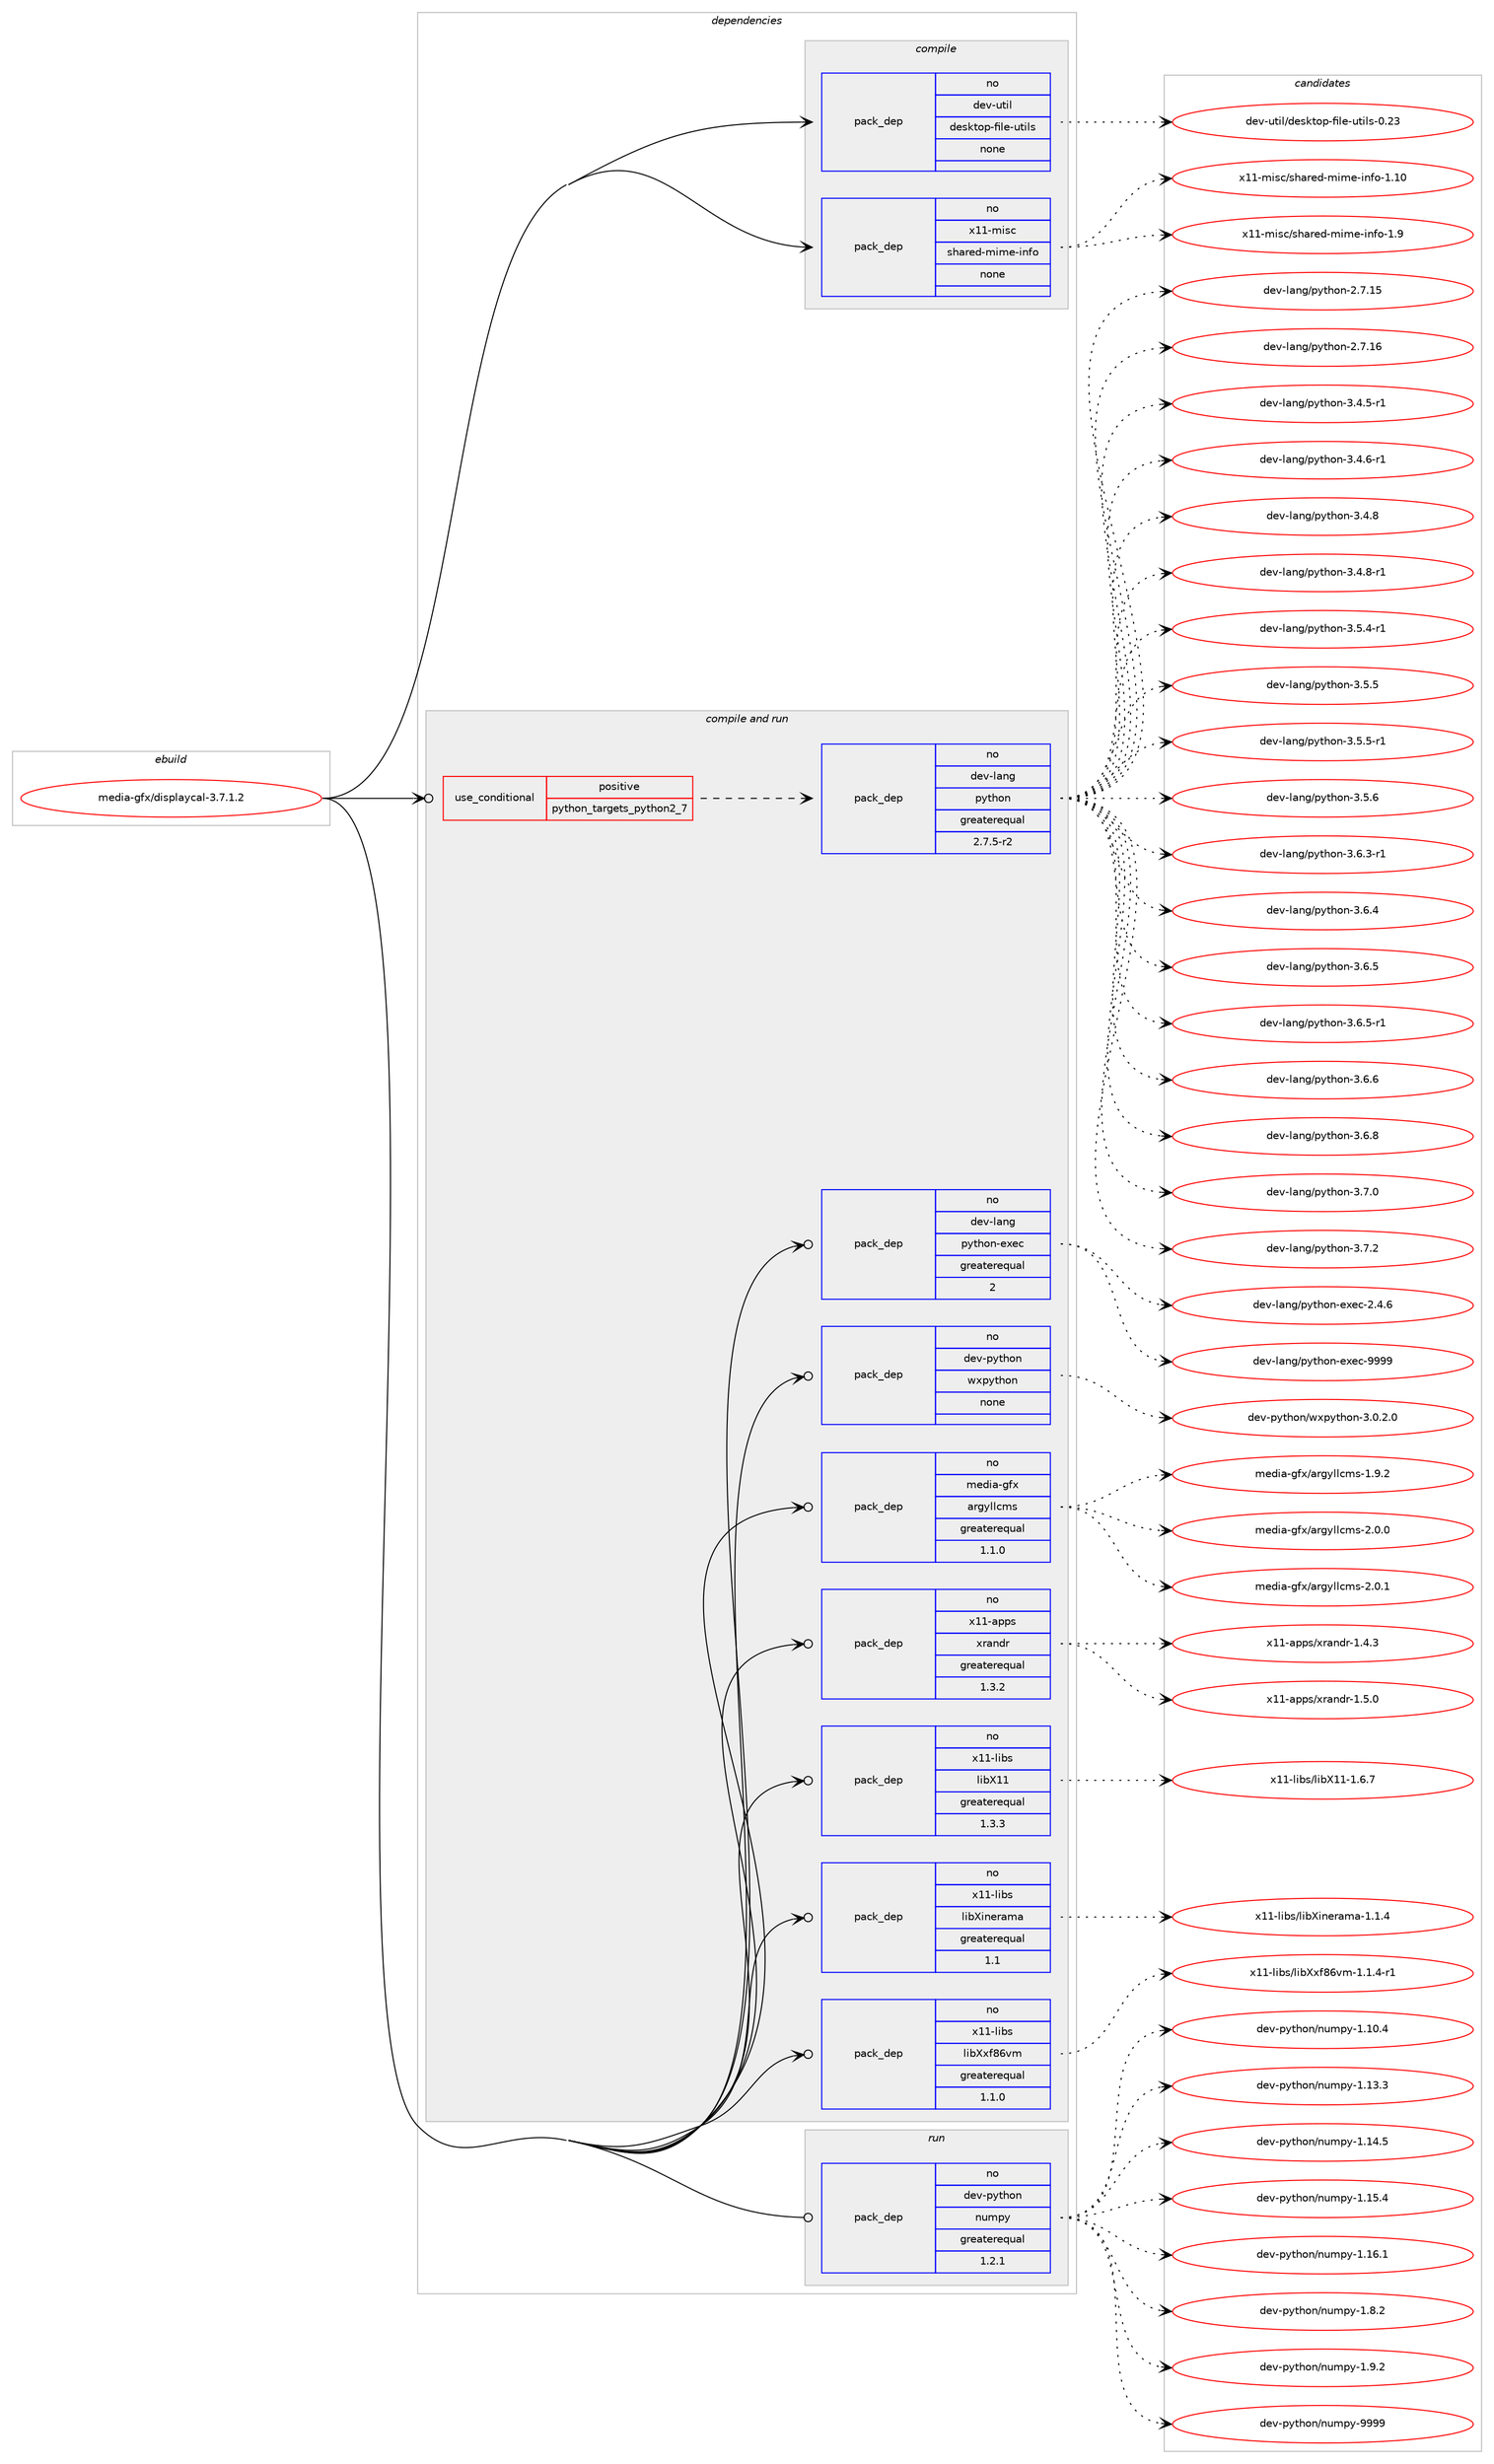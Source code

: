 digraph prolog {

# *************
# Graph options
# *************

newrank=true;
concentrate=true;
compound=true;
graph [rankdir=LR,fontname=Helvetica,fontsize=10,ranksep=1.5];#, ranksep=2.5, nodesep=0.2];
edge  [arrowhead=vee];
node  [fontname=Helvetica,fontsize=10];

# **********
# The ebuild
# **********

subgraph cluster_leftcol {
color=gray;
rank=same;
label=<<i>ebuild</i>>;
id [label="media-gfx/displaycal-3.7.1.2", color=red, width=4, href="../media-gfx/displaycal-3.7.1.2.svg"];
}

# ****************
# The dependencies
# ****************

subgraph cluster_midcol {
color=gray;
label=<<i>dependencies</i>>;
subgraph cluster_compile {
fillcolor="#eeeeee";
style=filled;
label=<<i>compile</i>>;
subgraph pack1144686 {
dependency1602460 [label=<<TABLE BORDER="0" CELLBORDER="1" CELLSPACING="0" CELLPADDING="4" WIDTH="220"><TR><TD ROWSPAN="6" CELLPADDING="30">pack_dep</TD></TR><TR><TD WIDTH="110">no</TD></TR><TR><TD>dev-util</TD></TR><TR><TD>desktop-file-utils</TD></TR><TR><TD>none</TD></TR><TR><TD></TD></TR></TABLE>>, shape=none, color=blue];
}
id:e -> dependency1602460:w [weight=20,style="solid",arrowhead="vee"];
subgraph pack1144687 {
dependency1602461 [label=<<TABLE BORDER="0" CELLBORDER="1" CELLSPACING="0" CELLPADDING="4" WIDTH="220"><TR><TD ROWSPAN="6" CELLPADDING="30">pack_dep</TD></TR><TR><TD WIDTH="110">no</TD></TR><TR><TD>x11-misc</TD></TR><TR><TD>shared-mime-info</TD></TR><TR><TD>none</TD></TR><TR><TD></TD></TR></TABLE>>, shape=none, color=blue];
}
id:e -> dependency1602461:w [weight=20,style="solid",arrowhead="vee"];
}
subgraph cluster_compileandrun {
fillcolor="#eeeeee";
style=filled;
label=<<i>compile and run</i>>;
subgraph cond432226 {
dependency1602462 [label=<<TABLE BORDER="0" CELLBORDER="1" CELLSPACING="0" CELLPADDING="4"><TR><TD ROWSPAN="3" CELLPADDING="10">use_conditional</TD></TR><TR><TD>positive</TD></TR><TR><TD>python_targets_python2_7</TD></TR></TABLE>>, shape=none, color=red];
subgraph pack1144688 {
dependency1602463 [label=<<TABLE BORDER="0" CELLBORDER="1" CELLSPACING="0" CELLPADDING="4" WIDTH="220"><TR><TD ROWSPAN="6" CELLPADDING="30">pack_dep</TD></TR><TR><TD WIDTH="110">no</TD></TR><TR><TD>dev-lang</TD></TR><TR><TD>python</TD></TR><TR><TD>greaterequal</TD></TR><TR><TD>2.7.5-r2</TD></TR></TABLE>>, shape=none, color=blue];
}
dependency1602462:e -> dependency1602463:w [weight=20,style="dashed",arrowhead="vee"];
}
id:e -> dependency1602462:w [weight=20,style="solid",arrowhead="odotvee"];
subgraph pack1144689 {
dependency1602464 [label=<<TABLE BORDER="0" CELLBORDER="1" CELLSPACING="0" CELLPADDING="4" WIDTH="220"><TR><TD ROWSPAN="6" CELLPADDING="30">pack_dep</TD></TR><TR><TD WIDTH="110">no</TD></TR><TR><TD>dev-lang</TD></TR><TR><TD>python-exec</TD></TR><TR><TD>greaterequal</TD></TR><TR><TD>2</TD></TR></TABLE>>, shape=none, color=blue];
}
id:e -> dependency1602464:w [weight=20,style="solid",arrowhead="odotvee"];
subgraph pack1144690 {
dependency1602465 [label=<<TABLE BORDER="0" CELLBORDER="1" CELLSPACING="0" CELLPADDING="4" WIDTH="220"><TR><TD ROWSPAN="6" CELLPADDING="30">pack_dep</TD></TR><TR><TD WIDTH="110">no</TD></TR><TR><TD>dev-python</TD></TR><TR><TD>wxpython</TD></TR><TR><TD>none</TD></TR><TR><TD></TD></TR></TABLE>>, shape=none, color=blue];
}
id:e -> dependency1602465:w [weight=20,style="solid",arrowhead="odotvee"];
subgraph pack1144691 {
dependency1602466 [label=<<TABLE BORDER="0" CELLBORDER="1" CELLSPACING="0" CELLPADDING="4" WIDTH="220"><TR><TD ROWSPAN="6" CELLPADDING="30">pack_dep</TD></TR><TR><TD WIDTH="110">no</TD></TR><TR><TD>media-gfx</TD></TR><TR><TD>argyllcms</TD></TR><TR><TD>greaterequal</TD></TR><TR><TD>1.1.0</TD></TR></TABLE>>, shape=none, color=blue];
}
id:e -> dependency1602466:w [weight=20,style="solid",arrowhead="odotvee"];
subgraph pack1144692 {
dependency1602467 [label=<<TABLE BORDER="0" CELLBORDER="1" CELLSPACING="0" CELLPADDING="4" WIDTH="220"><TR><TD ROWSPAN="6" CELLPADDING="30">pack_dep</TD></TR><TR><TD WIDTH="110">no</TD></TR><TR><TD>x11-apps</TD></TR><TR><TD>xrandr</TD></TR><TR><TD>greaterequal</TD></TR><TR><TD>1.3.2</TD></TR></TABLE>>, shape=none, color=blue];
}
id:e -> dependency1602467:w [weight=20,style="solid",arrowhead="odotvee"];
subgraph pack1144693 {
dependency1602468 [label=<<TABLE BORDER="0" CELLBORDER="1" CELLSPACING="0" CELLPADDING="4" WIDTH="220"><TR><TD ROWSPAN="6" CELLPADDING="30">pack_dep</TD></TR><TR><TD WIDTH="110">no</TD></TR><TR><TD>x11-libs</TD></TR><TR><TD>libX11</TD></TR><TR><TD>greaterequal</TD></TR><TR><TD>1.3.3</TD></TR></TABLE>>, shape=none, color=blue];
}
id:e -> dependency1602468:w [weight=20,style="solid",arrowhead="odotvee"];
subgraph pack1144694 {
dependency1602469 [label=<<TABLE BORDER="0" CELLBORDER="1" CELLSPACING="0" CELLPADDING="4" WIDTH="220"><TR><TD ROWSPAN="6" CELLPADDING="30">pack_dep</TD></TR><TR><TD WIDTH="110">no</TD></TR><TR><TD>x11-libs</TD></TR><TR><TD>libXinerama</TD></TR><TR><TD>greaterequal</TD></TR><TR><TD>1.1</TD></TR></TABLE>>, shape=none, color=blue];
}
id:e -> dependency1602469:w [weight=20,style="solid",arrowhead="odotvee"];
subgraph pack1144695 {
dependency1602470 [label=<<TABLE BORDER="0" CELLBORDER="1" CELLSPACING="0" CELLPADDING="4" WIDTH="220"><TR><TD ROWSPAN="6" CELLPADDING="30">pack_dep</TD></TR><TR><TD WIDTH="110">no</TD></TR><TR><TD>x11-libs</TD></TR><TR><TD>libXxf86vm</TD></TR><TR><TD>greaterequal</TD></TR><TR><TD>1.1.0</TD></TR></TABLE>>, shape=none, color=blue];
}
id:e -> dependency1602470:w [weight=20,style="solid",arrowhead="odotvee"];
}
subgraph cluster_run {
fillcolor="#eeeeee";
style=filled;
label=<<i>run</i>>;
subgraph pack1144696 {
dependency1602471 [label=<<TABLE BORDER="0" CELLBORDER="1" CELLSPACING="0" CELLPADDING="4" WIDTH="220"><TR><TD ROWSPAN="6" CELLPADDING="30">pack_dep</TD></TR><TR><TD WIDTH="110">no</TD></TR><TR><TD>dev-python</TD></TR><TR><TD>numpy</TD></TR><TR><TD>greaterequal</TD></TR><TR><TD>1.2.1</TD></TR></TABLE>>, shape=none, color=blue];
}
id:e -> dependency1602471:w [weight=20,style="solid",arrowhead="odot"];
}
}

# **************
# The candidates
# **************

subgraph cluster_choices {
rank=same;
color=gray;
label=<<i>candidates</i>>;

subgraph choice1144686 {
color=black;
nodesep=1;
choice100101118451171161051084710010111510711611111245102105108101451171161051081154548465051 [label="dev-util/desktop-file-utils-0.23", color=red, width=4,href="../dev-util/desktop-file-utils-0.23.svg"];
dependency1602460:e -> choice100101118451171161051084710010111510711611111245102105108101451171161051081154548465051:w [style=dotted,weight="100"];
}
subgraph choice1144687 {
color=black;
nodesep=1;
choice12049494510910511599471151049711410110045109105109101451051101021114549464948 [label="x11-misc/shared-mime-info-1.10", color=red, width=4,href="../x11-misc/shared-mime-info-1.10.svg"];
choice120494945109105115994711510497114101100451091051091014510511010211145494657 [label="x11-misc/shared-mime-info-1.9", color=red, width=4,href="../x11-misc/shared-mime-info-1.9.svg"];
dependency1602461:e -> choice12049494510910511599471151049711410110045109105109101451051101021114549464948:w [style=dotted,weight="100"];
dependency1602461:e -> choice120494945109105115994711510497114101100451091051091014510511010211145494657:w [style=dotted,weight="100"];
}
subgraph choice1144688 {
color=black;
nodesep=1;
choice10010111845108971101034711212111610411111045504655464953 [label="dev-lang/python-2.7.15", color=red, width=4,href="../dev-lang/python-2.7.15.svg"];
choice10010111845108971101034711212111610411111045504655464954 [label="dev-lang/python-2.7.16", color=red, width=4,href="../dev-lang/python-2.7.16.svg"];
choice1001011184510897110103471121211161041111104551465246534511449 [label="dev-lang/python-3.4.5-r1", color=red, width=4,href="../dev-lang/python-3.4.5-r1.svg"];
choice1001011184510897110103471121211161041111104551465246544511449 [label="dev-lang/python-3.4.6-r1", color=red, width=4,href="../dev-lang/python-3.4.6-r1.svg"];
choice100101118451089711010347112121116104111110455146524656 [label="dev-lang/python-3.4.8", color=red, width=4,href="../dev-lang/python-3.4.8.svg"];
choice1001011184510897110103471121211161041111104551465246564511449 [label="dev-lang/python-3.4.8-r1", color=red, width=4,href="../dev-lang/python-3.4.8-r1.svg"];
choice1001011184510897110103471121211161041111104551465346524511449 [label="dev-lang/python-3.5.4-r1", color=red, width=4,href="../dev-lang/python-3.5.4-r1.svg"];
choice100101118451089711010347112121116104111110455146534653 [label="dev-lang/python-3.5.5", color=red, width=4,href="../dev-lang/python-3.5.5.svg"];
choice1001011184510897110103471121211161041111104551465346534511449 [label="dev-lang/python-3.5.5-r1", color=red, width=4,href="../dev-lang/python-3.5.5-r1.svg"];
choice100101118451089711010347112121116104111110455146534654 [label="dev-lang/python-3.5.6", color=red, width=4,href="../dev-lang/python-3.5.6.svg"];
choice1001011184510897110103471121211161041111104551465446514511449 [label="dev-lang/python-3.6.3-r1", color=red, width=4,href="../dev-lang/python-3.6.3-r1.svg"];
choice100101118451089711010347112121116104111110455146544652 [label="dev-lang/python-3.6.4", color=red, width=4,href="../dev-lang/python-3.6.4.svg"];
choice100101118451089711010347112121116104111110455146544653 [label="dev-lang/python-3.6.5", color=red, width=4,href="../dev-lang/python-3.6.5.svg"];
choice1001011184510897110103471121211161041111104551465446534511449 [label="dev-lang/python-3.6.5-r1", color=red, width=4,href="../dev-lang/python-3.6.5-r1.svg"];
choice100101118451089711010347112121116104111110455146544654 [label="dev-lang/python-3.6.6", color=red, width=4,href="../dev-lang/python-3.6.6.svg"];
choice100101118451089711010347112121116104111110455146544656 [label="dev-lang/python-3.6.8", color=red, width=4,href="../dev-lang/python-3.6.8.svg"];
choice100101118451089711010347112121116104111110455146554648 [label="dev-lang/python-3.7.0", color=red, width=4,href="../dev-lang/python-3.7.0.svg"];
choice100101118451089711010347112121116104111110455146554650 [label="dev-lang/python-3.7.2", color=red, width=4,href="../dev-lang/python-3.7.2.svg"];
dependency1602463:e -> choice10010111845108971101034711212111610411111045504655464953:w [style=dotted,weight="100"];
dependency1602463:e -> choice10010111845108971101034711212111610411111045504655464954:w [style=dotted,weight="100"];
dependency1602463:e -> choice1001011184510897110103471121211161041111104551465246534511449:w [style=dotted,weight="100"];
dependency1602463:e -> choice1001011184510897110103471121211161041111104551465246544511449:w [style=dotted,weight="100"];
dependency1602463:e -> choice100101118451089711010347112121116104111110455146524656:w [style=dotted,weight="100"];
dependency1602463:e -> choice1001011184510897110103471121211161041111104551465246564511449:w [style=dotted,weight="100"];
dependency1602463:e -> choice1001011184510897110103471121211161041111104551465346524511449:w [style=dotted,weight="100"];
dependency1602463:e -> choice100101118451089711010347112121116104111110455146534653:w [style=dotted,weight="100"];
dependency1602463:e -> choice1001011184510897110103471121211161041111104551465346534511449:w [style=dotted,weight="100"];
dependency1602463:e -> choice100101118451089711010347112121116104111110455146534654:w [style=dotted,weight="100"];
dependency1602463:e -> choice1001011184510897110103471121211161041111104551465446514511449:w [style=dotted,weight="100"];
dependency1602463:e -> choice100101118451089711010347112121116104111110455146544652:w [style=dotted,weight="100"];
dependency1602463:e -> choice100101118451089711010347112121116104111110455146544653:w [style=dotted,weight="100"];
dependency1602463:e -> choice1001011184510897110103471121211161041111104551465446534511449:w [style=dotted,weight="100"];
dependency1602463:e -> choice100101118451089711010347112121116104111110455146544654:w [style=dotted,weight="100"];
dependency1602463:e -> choice100101118451089711010347112121116104111110455146544656:w [style=dotted,weight="100"];
dependency1602463:e -> choice100101118451089711010347112121116104111110455146554648:w [style=dotted,weight="100"];
dependency1602463:e -> choice100101118451089711010347112121116104111110455146554650:w [style=dotted,weight="100"];
}
subgraph choice1144689 {
color=black;
nodesep=1;
choice1001011184510897110103471121211161041111104510112010199455046524654 [label="dev-lang/python-exec-2.4.6", color=red, width=4,href="../dev-lang/python-exec-2.4.6.svg"];
choice10010111845108971101034711212111610411111045101120101994557575757 [label="dev-lang/python-exec-9999", color=red, width=4,href="../dev-lang/python-exec-9999.svg"];
dependency1602464:e -> choice1001011184510897110103471121211161041111104510112010199455046524654:w [style=dotted,weight="100"];
dependency1602464:e -> choice10010111845108971101034711212111610411111045101120101994557575757:w [style=dotted,weight="100"];
}
subgraph choice1144690 {
color=black;
nodesep=1;
choice10010111845112121116104111110471191201121211161041111104551464846504648 [label="dev-python/wxpython-3.0.2.0", color=red, width=4,href="../dev-python/wxpython-3.0.2.0.svg"];
dependency1602465:e -> choice10010111845112121116104111110471191201121211161041111104551464846504648:w [style=dotted,weight="100"];
}
subgraph choice1144691 {
color=black;
nodesep=1;
choice1091011001059745103102120479711410312110810899109115454946574650 [label="media-gfx/argyllcms-1.9.2", color=red, width=4,href="../media-gfx/argyllcms-1.9.2.svg"];
choice1091011001059745103102120479711410312110810899109115455046484648 [label="media-gfx/argyllcms-2.0.0", color=red, width=4,href="../media-gfx/argyllcms-2.0.0.svg"];
choice1091011001059745103102120479711410312110810899109115455046484649 [label="media-gfx/argyllcms-2.0.1", color=red, width=4,href="../media-gfx/argyllcms-2.0.1.svg"];
dependency1602466:e -> choice1091011001059745103102120479711410312110810899109115454946574650:w [style=dotted,weight="100"];
dependency1602466:e -> choice1091011001059745103102120479711410312110810899109115455046484648:w [style=dotted,weight="100"];
dependency1602466:e -> choice1091011001059745103102120479711410312110810899109115455046484649:w [style=dotted,weight="100"];
}
subgraph choice1144692 {
color=black;
nodesep=1;
choice120494945971121121154712011497110100114454946524651 [label="x11-apps/xrandr-1.4.3", color=red, width=4,href="../x11-apps/xrandr-1.4.3.svg"];
choice120494945971121121154712011497110100114454946534648 [label="x11-apps/xrandr-1.5.0", color=red, width=4,href="../x11-apps/xrandr-1.5.0.svg"];
dependency1602467:e -> choice120494945971121121154712011497110100114454946524651:w [style=dotted,weight="100"];
dependency1602467:e -> choice120494945971121121154712011497110100114454946534648:w [style=dotted,weight="100"];
}
subgraph choice1144693 {
color=black;
nodesep=1;
choice120494945108105981154710810598884949454946544655 [label="x11-libs/libX11-1.6.7", color=red, width=4,href="../x11-libs/libX11-1.6.7.svg"];
dependency1602468:e -> choice120494945108105981154710810598884949454946544655:w [style=dotted,weight="100"];
}
subgraph choice1144694 {
color=black;
nodesep=1;
choice120494945108105981154710810598881051101011149710997454946494652 [label="x11-libs/libXinerama-1.1.4", color=red, width=4,href="../x11-libs/libXinerama-1.1.4.svg"];
dependency1602469:e -> choice120494945108105981154710810598881051101011149710997454946494652:w [style=dotted,weight="100"];
}
subgraph choice1144695 {
color=black;
nodesep=1;
choice1204949451081059811547108105988812010256541181094549464946524511449 [label="x11-libs/libXxf86vm-1.1.4-r1", color=red, width=4,href="../x11-libs/libXxf86vm-1.1.4-r1.svg"];
dependency1602470:e -> choice1204949451081059811547108105988812010256541181094549464946524511449:w [style=dotted,weight="100"];
}
subgraph choice1144696 {
color=black;
nodesep=1;
choice100101118451121211161041111104711011710911212145494649484652 [label="dev-python/numpy-1.10.4", color=red, width=4,href="../dev-python/numpy-1.10.4.svg"];
choice100101118451121211161041111104711011710911212145494649514651 [label="dev-python/numpy-1.13.3", color=red, width=4,href="../dev-python/numpy-1.13.3.svg"];
choice100101118451121211161041111104711011710911212145494649524653 [label="dev-python/numpy-1.14.5", color=red, width=4,href="../dev-python/numpy-1.14.5.svg"];
choice100101118451121211161041111104711011710911212145494649534652 [label="dev-python/numpy-1.15.4", color=red, width=4,href="../dev-python/numpy-1.15.4.svg"];
choice100101118451121211161041111104711011710911212145494649544649 [label="dev-python/numpy-1.16.1", color=red, width=4,href="../dev-python/numpy-1.16.1.svg"];
choice1001011184511212111610411111047110117109112121454946564650 [label="dev-python/numpy-1.8.2", color=red, width=4,href="../dev-python/numpy-1.8.2.svg"];
choice1001011184511212111610411111047110117109112121454946574650 [label="dev-python/numpy-1.9.2", color=red, width=4,href="../dev-python/numpy-1.9.2.svg"];
choice10010111845112121116104111110471101171091121214557575757 [label="dev-python/numpy-9999", color=red, width=4,href="../dev-python/numpy-9999.svg"];
dependency1602471:e -> choice100101118451121211161041111104711011710911212145494649484652:w [style=dotted,weight="100"];
dependency1602471:e -> choice100101118451121211161041111104711011710911212145494649514651:w [style=dotted,weight="100"];
dependency1602471:e -> choice100101118451121211161041111104711011710911212145494649524653:w [style=dotted,weight="100"];
dependency1602471:e -> choice100101118451121211161041111104711011710911212145494649534652:w [style=dotted,weight="100"];
dependency1602471:e -> choice100101118451121211161041111104711011710911212145494649544649:w [style=dotted,weight="100"];
dependency1602471:e -> choice1001011184511212111610411111047110117109112121454946564650:w [style=dotted,weight="100"];
dependency1602471:e -> choice1001011184511212111610411111047110117109112121454946574650:w [style=dotted,weight="100"];
dependency1602471:e -> choice10010111845112121116104111110471101171091121214557575757:w [style=dotted,weight="100"];
}
}

}
